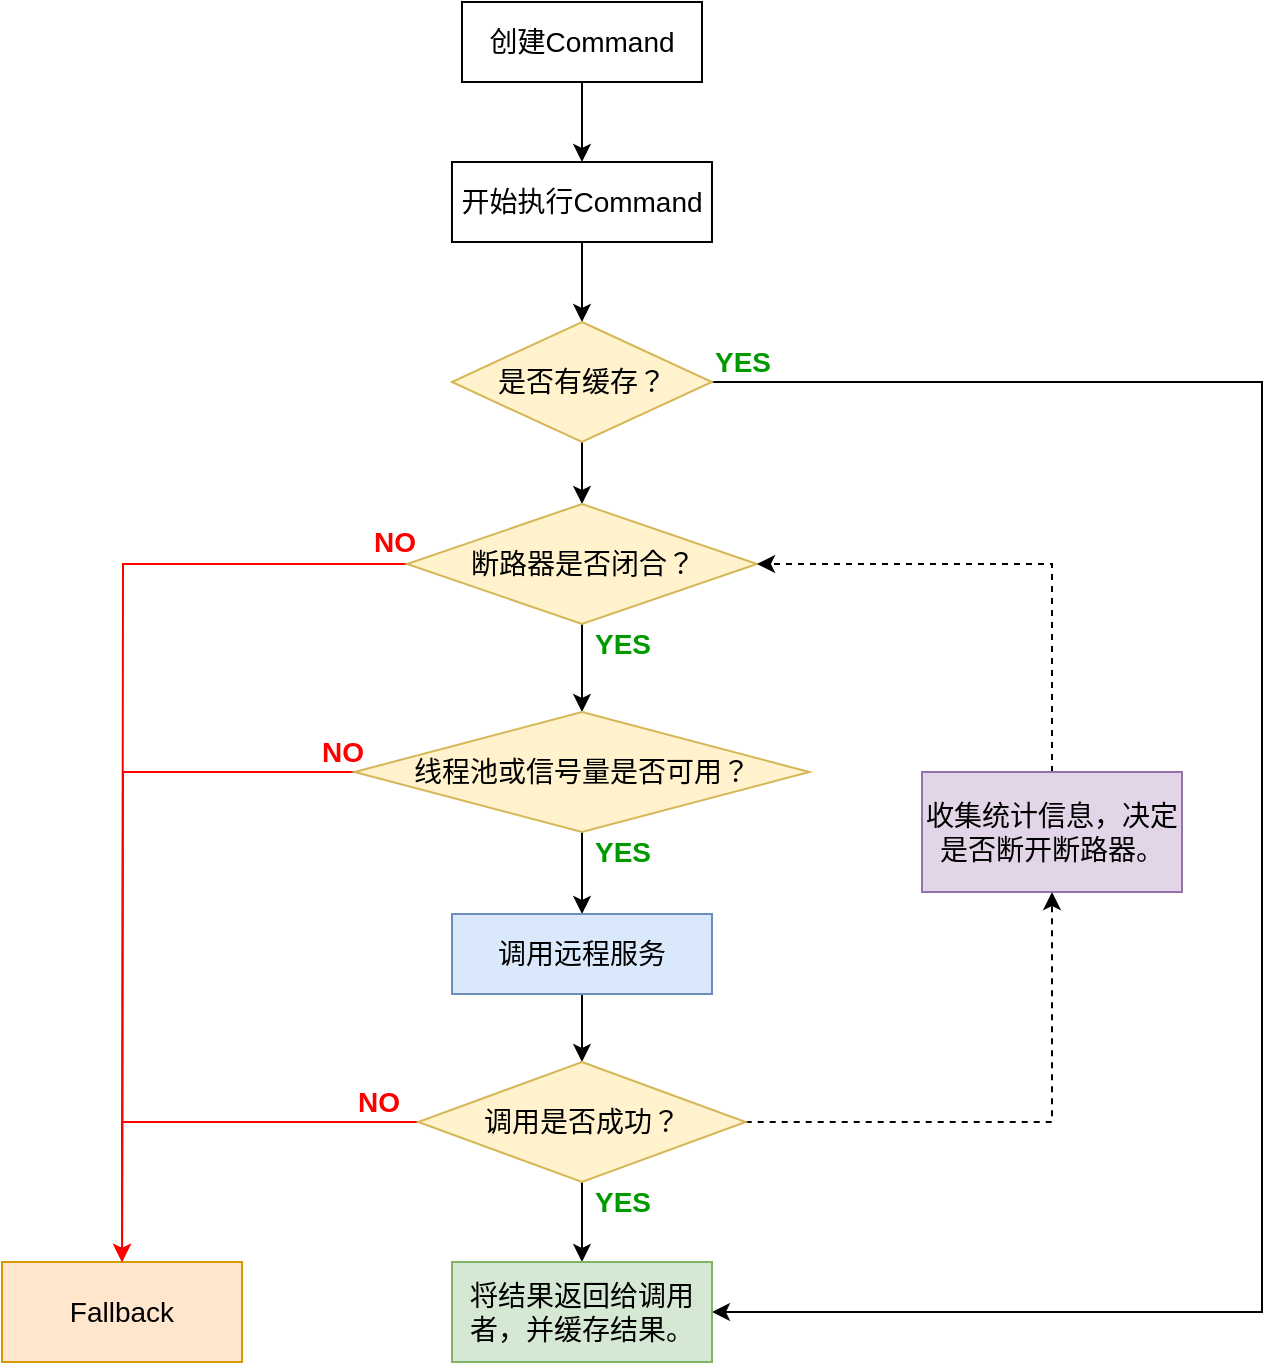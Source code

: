 <mxfile version="13.7.6" type="github">
  <diagram id="bO0EFUuGzmvU0SF8ek49" name="Page-1">
    <mxGraphModel dx="1038" dy="548" grid="1" gridSize="10" guides="1" tooltips="1" connect="1" arrows="1" fold="1" page="1" pageScale="1" pageWidth="827" pageHeight="1169" math="0" shadow="0">
      <root>
        <mxCell id="0" />
        <mxCell id="1" parent="0" />
        <mxCell id="V0SltNnf2rR5sdcxYznG-3" style="edgeStyle=orthogonalEdgeStyle;rounded=0;orthogonalLoop=1;jettySize=auto;html=1;exitX=0.5;exitY=1;exitDx=0;exitDy=0;entryX=0.5;entryY=0;entryDx=0;entryDy=0;fontSize=14;" edge="1" parent="1" source="V0SltNnf2rR5sdcxYznG-1" target="V0SltNnf2rR5sdcxYznG-2">
          <mxGeometry relative="1" as="geometry" />
        </mxCell>
        <mxCell id="V0SltNnf2rR5sdcxYznG-1" value="创建Command" style="rounded=0;whiteSpace=wrap;html=1;fontSize=14;flipV=0;" vertex="1" parent="1">
          <mxGeometry x="329.99" y="210" width="120" height="40" as="geometry" />
        </mxCell>
        <mxCell id="V0SltNnf2rR5sdcxYznG-5" style="edgeStyle=orthogonalEdgeStyle;rounded=0;orthogonalLoop=1;jettySize=auto;html=1;exitX=0.5;exitY=1;exitDx=0;exitDy=0;fontSize=14;" edge="1" parent="1" source="V0SltNnf2rR5sdcxYznG-2" target="V0SltNnf2rR5sdcxYznG-4">
          <mxGeometry relative="1" as="geometry" />
        </mxCell>
        <mxCell id="V0SltNnf2rR5sdcxYznG-2" value="开始执行Command" style="rounded=0;whiteSpace=wrap;html=1;fontSize=14;flipV=0;" vertex="1" parent="1">
          <mxGeometry x="324.99" y="290" width="130" height="40" as="geometry" />
        </mxCell>
        <mxCell id="V0SltNnf2rR5sdcxYznG-10" style="edgeStyle=orthogonalEdgeStyle;rounded=0;orthogonalLoop=1;jettySize=auto;html=1;exitX=0.5;exitY=1;exitDx=0;exitDy=0;entryX=0.5;entryY=0;entryDx=0;entryDy=0;fontSize=14;fontColor=#FF0000;" edge="1" parent="1" source="V0SltNnf2rR5sdcxYznG-4" target="V0SltNnf2rR5sdcxYznG-9">
          <mxGeometry relative="1" as="geometry" />
        </mxCell>
        <mxCell id="V0SltNnf2rR5sdcxYznG-35" style="edgeStyle=orthogonalEdgeStyle;rounded=0;orthogonalLoop=1;jettySize=auto;html=1;exitX=1;exitY=0.5;exitDx=0;exitDy=0;entryX=1;entryY=0.5;entryDx=0;entryDy=0;fontSize=14;fontColor=#FF0000;" edge="1" parent="1" source="V0SltNnf2rR5sdcxYznG-4" target="V0SltNnf2rR5sdcxYznG-19">
          <mxGeometry relative="1" as="geometry">
            <Array as="points">
              <mxPoint x="730" y="400" />
              <mxPoint x="730" y="865" />
            </Array>
          </mxGeometry>
        </mxCell>
        <mxCell id="V0SltNnf2rR5sdcxYznG-4" value="是否有缓存？" style="rhombus;whiteSpace=wrap;html=1;fontSize=14;fillColor=#fff2cc;strokeColor=#d6b656;flipV=0;" vertex="1" parent="1">
          <mxGeometry x="324.99" y="370" width="130" height="60" as="geometry" />
        </mxCell>
        <mxCell id="V0SltNnf2rR5sdcxYznG-7" value="YES" style="text;html=1;align=center;verticalAlign=middle;resizable=0;points=[];autosize=1;fontSize=14;fontStyle=1;fontColor=#009900;" vertex="1" parent="1">
          <mxGeometry x="449.99" y="380" width="40" height="20" as="geometry" />
        </mxCell>
        <mxCell id="V0SltNnf2rR5sdcxYznG-8" value="NO" style="text;html=1;align=center;verticalAlign=middle;resizable=0;points=[];autosize=1;fontSize=14;fontStyle=1;fontColor=#FF0000;" vertex="1" parent="1">
          <mxGeometry x="276.24" y="470" width="40" height="20" as="geometry" />
        </mxCell>
        <mxCell id="V0SltNnf2rR5sdcxYznG-14" style="edgeStyle=orthogonalEdgeStyle;rounded=0;orthogonalLoop=1;jettySize=auto;html=1;exitX=0.5;exitY=1;exitDx=0;exitDy=0;entryX=0.5;entryY=0;entryDx=0;entryDy=0;fontSize=14;fontColor=#FF0000;" edge="1" parent="1" source="V0SltNnf2rR5sdcxYznG-9" target="V0SltNnf2rR5sdcxYznG-13">
          <mxGeometry relative="1" as="geometry" />
        </mxCell>
        <mxCell id="V0SltNnf2rR5sdcxYznG-26" style="edgeStyle=orthogonalEdgeStyle;rounded=0;orthogonalLoop=1;jettySize=auto;html=1;exitX=0;exitY=0.5;exitDx=0;exitDy=0;fontSize=14;fontColor=#FF0000;strokeColor=#FF0000;" edge="1" parent="1" source="V0SltNnf2rR5sdcxYznG-9">
          <mxGeometry relative="1" as="geometry">
            <mxPoint x="160" y="870" as="targetPoint" />
          </mxGeometry>
        </mxCell>
        <mxCell id="V0SltNnf2rR5sdcxYznG-9" value="断路器是否闭合？" style="rhombus;whiteSpace=wrap;html=1;fontSize=14;fillColor=#fff2cc;strokeColor=#d6b656;flipV=0;" vertex="1" parent="1">
          <mxGeometry x="302.5" y="461" width="175" height="60" as="geometry" />
        </mxCell>
        <mxCell id="V0SltNnf2rR5sdcxYznG-11" value="&lt;font color=&quot;#000000&quot;&gt;Fallback&lt;/font&gt;" style="rounded=0;whiteSpace=wrap;html=1;fontSize=14;fillColor=#ffe6cc;strokeColor=#d79b00;" vertex="1" parent="1">
          <mxGeometry x="100" y="840" width="120" height="50" as="geometry" />
        </mxCell>
        <mxCell id="V0SltNnf2rR5sdcxYznG-16" style="edgeStyle=orthogonalEdgeStyle;rounded=0;orthogonalLoop=1;jettySize=auto;html=1;exitX=0.5;exitY=1;exitDx=0;exitDy=0;entryX=0.5;entryY=0;entryDx=0;entryDy=0;fontSize=14;fontColor=#FF0000;" edge="1" parent="1" source="V0SltNnf2rR5sdcxYznG-13" target="V0SltNnf2rR5sdcxYznG-15">
          <mxGeometry relative="1" as="geometry" />
        </mxCell>
        <mxCell id="V0SltNnf2rR5sdcxYznG-25" style="edgeStyle=orthogonalEdgeStyle;rounded=0;orthogonalLoop=1;jettySize=auto;html=1;exitX=0;exitY=0.5;exitDx=0;exitDy=0;fontSize=14;fontColor=#FF0000;strokeColor=#FF0000;" edge="1" parent="1" source="V0SltNnf2rR5sdcxYznG-13">
          <mxGeometry relative="1" as="geometry">
            <mxPoint x="160" y="840" as="targetPoint" />
          </mxGeometry>
        </mxCell>
        <mxCell id="V0SltNnf2rR5sdcxYznG-13" value="线程池或信号量是否可用？" style="rhombus;whiteSpace=wrap;html=1;fontSize=14;fillColor=#fff2cc;strokeColor=#d6b656;flipV=0;" vertex="1" parent="1">
          <mxGeometry x="276.24" y="565" width="227.5" height="60" as="geometry" />
        </mxCell>
        <mxCell id="V0SltNnf2rR5sdcxYznG-18" style="edgeStyle=orthogonalEdgeStyle;rounded=0;orthogonalLoop=1;jettySize=auto;html=1;exitX=0.5;exitY=1;exitDx=0;exitDy=0;entryX=0.5;entryY=0;entryDx=0;entryDy=0;fontSize=14;fontColor=#FF0000;" edge="1" parent="1" source="V0SltNnf2rR5sdcxYznG-15" target="V0SltNnf2rR5sdcxYznG-17">
          <mxGeometry relative="1" as="geometry" />
        </mxCell>
        <mxCell id="V0SltNnf2rR5sdcxYznG-15" value="调用远程服务" style="rounded=0;whiteSpace=wrap;html=1;fontSize=14;fillColor=#dae8fc;strokeColor=#6c8ebf;flipV=0;" vertex="1" parent="1">
          <mxGeometry x="325" y="666" width="130" height="40" as="geometry" />
        </mxCell>
        <mxCell id="V0SltNnf2rR5sdcxYznG-20" style="edgeStyle=orthogonalEdgeStyle;rounded=0;orthogonalLoop=1;jettySize=auto;html=1;exitX=0.5;exitY=1;exitDx=0;exitDy=0;entryX=0.5;entryY=0;entryDx=0;entryDy=0;fontSize=14;fontColor=#FF0000;" edge="1" parent="1" source="V0SltNnf2rR5sdcxYznG-17" target="V0SltNnf2rR5sdcxYznG-19">
          <mxGeometry relative="1" as="geometry" />
        </mxCell>
        <mxCell id="V0SltNnf2rR5sdcxYznG-24" style="edgeStyle=orthogonalEdgeStyle;rounded=0;orthogonalLoop=1;jettySize=auto;html=1;exitX=0;exitY=0.5;exitDx=0;exitDy=0;entryX=0.5;entryY=0;entryDx=0;entryDy=0;fontSize=14;fontColor=#FF0000;strokeColor=#FF0000;" edge="1" parent="1" source="V0SltNnf2rR5sdcxYznG-17" target="V0SltNnf2rR5sdcxYznG-11">
          <mxGeometry relative="1" as="geometry" />
        </mxCell>
        <mxCell id="V0SltNnf2rR5sdcxYznG-33" style="edgeStyle=orthogonalEdgeStyle;rounded=0;orthogonalLoop=1;jettySize=auto;html=1;exitX=1;exitY=0.5;exitDx=0;exitDy=0;entryX=0.5;entryY=1;entryDx=0;entryDy=0;fontSize=14;fontColor=#FF0000;dashed=1;" edge="1" parent="1" source="V0SltNnf2rR5sdcxYznG-17" target="V0SltNnf2rR5sdcxYznG-32">
          <mxGeometry relative="1" as="geometry" />
        </mxCell>
        <mxCell id="V0SltNnf2rR5sdcxYznG-17" value="调用是否成功？" style="rhombus;whiteSpace=wrap;html=1;fontSize=14;fillColor=#fff2cc;strokeColor=#d6b656;flipV=0;" vertex="1" parent="1">
          <mxGeometry x="308.11" y="740" width="163.75" height="60" as="geometry" />
        </mxCell>
        <mxCell id="V0SltNnf2rR5sdcxYznG-19" value="将结果返回给调用者，并缓存结果。" style="rounded=0;whiteSpace=wrap;html=1;fontSize=14;fillColor=#d5e8d4;strokeColor=#82b366;flipV=0;" vertex="1" parent="1">
          <mxGeometry x="324.99" y="840" width="130" height="50" as="geometry" />
        </mxCell>
        <mxCell id="V0SltNnf2rR5sdcxYznG-27" value="NO" style="text;html=1;align=center;verticalAlign=middle;resizable=0;points=[];autosize=1;fontSize=14;fontStyle=1;fontColor=#FF0000;" vertex="1" parent="1">
          <mxGeometry x="250" y="575" width="40" height="20" as="geometry" />
        </mxCell>
        <mxCell id="V0SltNnf2rR5sdcxYznG-28" value="NO" style="text;html=1;align=center;verticalAlign=middle;resizable=0;points=[];autosize=1;fontSize=14;fontStyle=1;fontColor=#FF0000;" vertex="1" parent="1">
          <mxGeometry x="268.11" y="750" width="40" height="20" as="geometry" />
        </mxCell>
        <mxCell id="V0SltNnf2rR5sdcxYznG-29" value="YES" style="text;html=1;align=center;verticalAlign=middle;resizable=0;points=[];autosize=1;fontSize=14;fontStyle=1;fontColor=#009900;" vertex="1" parent="1">
          <mxGeometry x="390" y="521" width="40" height="20" as="geometry" />
        </mxCell>
        <mxCell id="V0SltNnf2rR5sdcxYznG-30" value="YES" style="text;html=1;align=center;verticalAlign=middle;resizable=0;points=[];autosize=1;fontSize=14;fontStyle=1;fontColor=#009900;" vertex="1" parent="1">
          <mxGeometry x="390" y="625" width="40" height="20" as="geometry" />
        </mxCell>
        <mxCell id="V0SltNnf2rR5sdcxYznG-31" value="YES" style="text;html=1;align=center;verticalAlign=middle;resizable=0;points=[];autosize=1;fontSize=14;fontStyle=1;fontColor=#009900;" vertex="1" parent="1">
          <mxGeometry x="390" y="800" width="40" height="20" as="geometry" />
        </mxCell>
        <mxCell id="V0SltNnf2rR5sdcxYznG-34" style="edgeStyle=orthogonalEdgeStyle;rounded=0;orthogonalLoop=1;jettySize=auto;html=1;exitX=0.5;exitY=0;exitDx=0;exitDy=0;entryX=1;entryY=0.5;entryDx=0;entryDy=0;fontSize=14;fontColor=#FF0000;dashed=1;" edge="1" parent="1" source="V0SltNnf2rR5sdcxYznG-32" target="V0SltNnf2rR5sdcxYznG-9">
          <mxGeometry relative="1" as="geometry" />
        </mxCell>
        <mxCell id="V0SltNnf2rR5sdcxYznG-32" value="&lt;font color=&quot;#000000&quot;&gt;收集统计信息，决定是否断开断路器。&lt;/font&gt;" style="rounded=0;whiteSpace=wrap;html=1;fontSize=14;fillColor=#e1d5e7;strokeColor=#9673a6;" vertex="1" parent="1">
          <mxGeometry x="560" y="595" width="130" height="60" as="geometry" />
        </mxCell>
      </root>
    </mxGraphModel>
  </diagram>
</mxfile>
